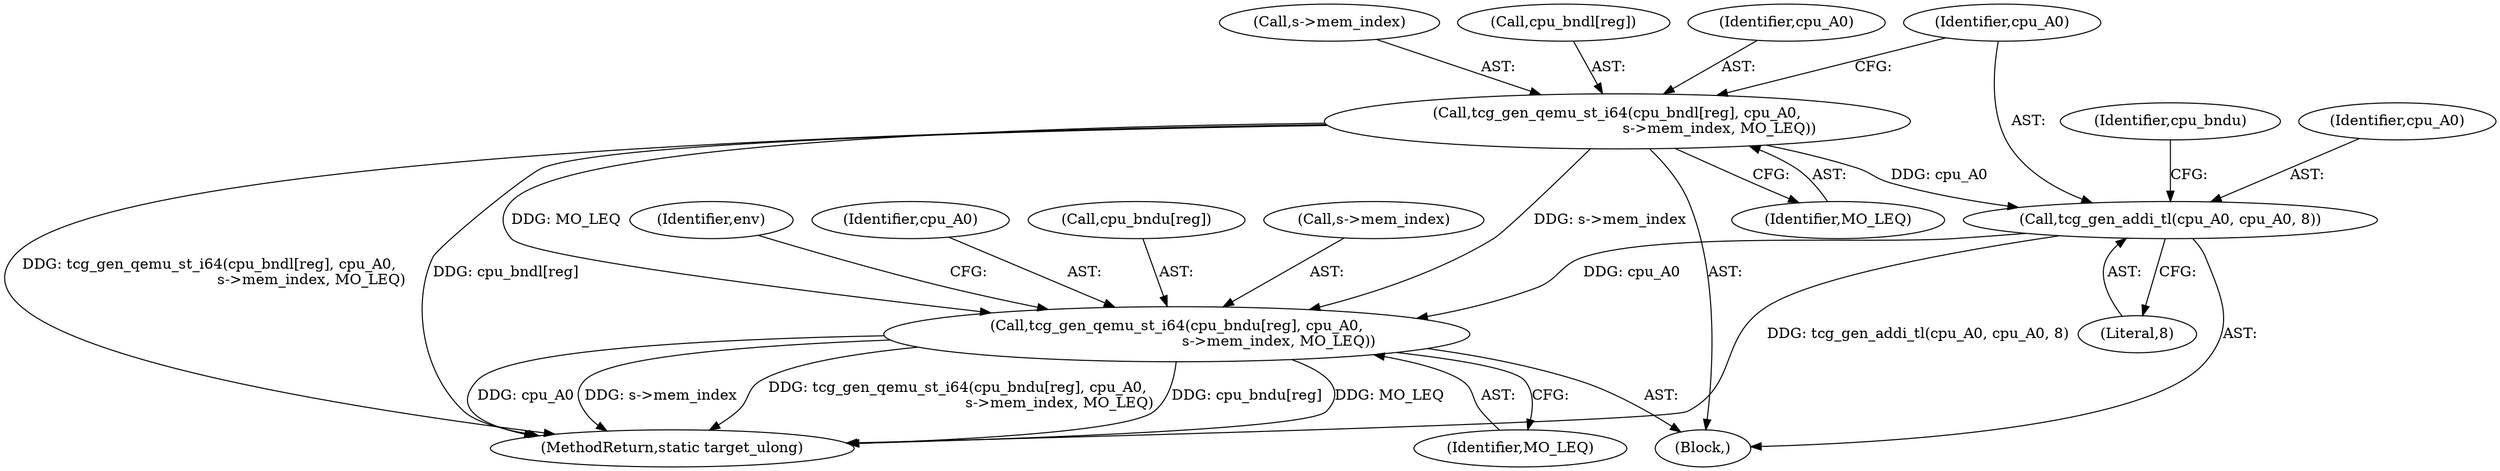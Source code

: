 digraph "0_qemu_30663fd26c0307e414622c7a8607fbc04f92ec14@array" {
"1010611" [label="(Call,tcg_gen_qemu_st_i64(cpu_bndu[reg], cpu_A0,\n                                            s->mem_index, MO_LEQ))"];
"1010607" [label="(Call,tcg_gen_addi_tl(cpu_A0, cpu_A0, 8))"];
"1010598" [label="(Call,tcg_gen_qemu_st_i64(cpu_bndl[reg], cpu_A0,\n                                            s->mem_index, MO_LEQ))"];
"1010602" [label="(Identifier,cpu_A0)"];
"1010613" [label="(Identifier,cpu_bndu)"];
"1011840" [label="(MethodReturn,static target_ulong)"];
"1010603" [label="(Call,s->mem_index)"];
"1010611" [label="(Call,tcg_gen_qemu_st_i64(cpu_bndu[reg], cpu_A0,\n                                            s->mem_index, MO_LEQ))"];
"1010597" [label="(Block,)"];
"1010599" [label="(Call,cpu_bndl[reg])"];
"1010619" [label="(Identifier,MO_LEQ)"];
"1010610" [label="(Literal,8)"];
"1010608" [label="(Identifier,cpu_A0)"];
"1010760" [label="(Identifier,env)"];
"1010615" [label="(Identifier,cpu_A0)"];
"1010609" [label="(Identifier,cpu_A0)"];
"1010612" [label="(Call,cpu_bndu[reg])"];
"1010607" [label="(Call,tcg_gen_addi_tl(cpu_A0, cpu_A0, 8))"];
"1010598" [label="(Call,tcg_gen_qemu_st_i64(cpu_bndl[reg], cpu_A0,\n                                            s->mem_index, MO_LEQ))"];
"1010616" [label="(Call,s->mem_index)"];
"1010606" [label="(Identifier,MO_LEQ)"];
"1010611" -> "1010597"  [label="AST: "];
"1010611" -> "1010619"  [label="CFG: "];
"1010612" -> "1010611"  [label="AST: "];
"1010615" -> "1010611"  [label="AST: "];
"1010616" -> "1010611"  [label="AST: "];
"1010619" -> "1010611"  [label="AST: "];
"1010760" -> "1010611"  [label="CFG: "];
"1010611" -> "1011840"  [label="DDG: s->mem_index"];
"1010611" -> "1011840"  [label="DDG: tcg_gen_qemu_st_i64(cpu_bndu[reg], cpu_A0,\n                                            s->mem_index, MO_LEQ)"];
"1010611" -> "1011840"  [label="DDG: cpu_bndu[reg]"];
"1010611" -> "1011840"  [label="DDG: MO_LEQ"];
"1010611" -> "1011840"  [label="DDG: cpu_A0"];
"1010607" -> "1010611"  [label="DDG: cpu_A0"];
"1010598" -> "1010611"  [label="DDG: s->mem_index"];
"1010598" -> "1010611"  [label="DDG: MO_LEQ"];
"1010607" -> "1010597"  [label="AST: "];
"1010607" -> "1010610"  [label="CFG: "];
"1010608" -> "1010607"  [label="AST: "];
"1010609" -> "1010607"  [label="AST: "];
"1010610" -> "1010607"  [label="AST: "];
"1010613" -> "1010607"  [label="CFG: "];
"1010607" -> "1011840"  [label="DDG: tcg_gen_addi_tl(cpu_A0, cpu_A0, 8)"];
"1010598" -> "1010607"  [label="DDG: cpu_A0"];
"1010598" -> "1010597"  [label="AST: "];
"1010598" -> "1010606"  [label="CFG: "];
"1010599" -> "1010598"  [label="AST: "];
"1010602" -> "1010598"  [label="AST: "];
"1010603" -> "1010598"  [label="AST: "];
"1010606" -> "1010598"  [label="AST: "];
"1010608" -> "1010598"  [label="CFG: "];
"1010598" -> "1011840"  [label="DDG: tcg_gen_qemu_st_i64(cpu_bndl[reg], cpu_A0,\n                                            s->mem_index, MO_LEQ)"];
"1010598" -> "1011840"  [label="DDG: cpu_bndl[reg]"];
}
